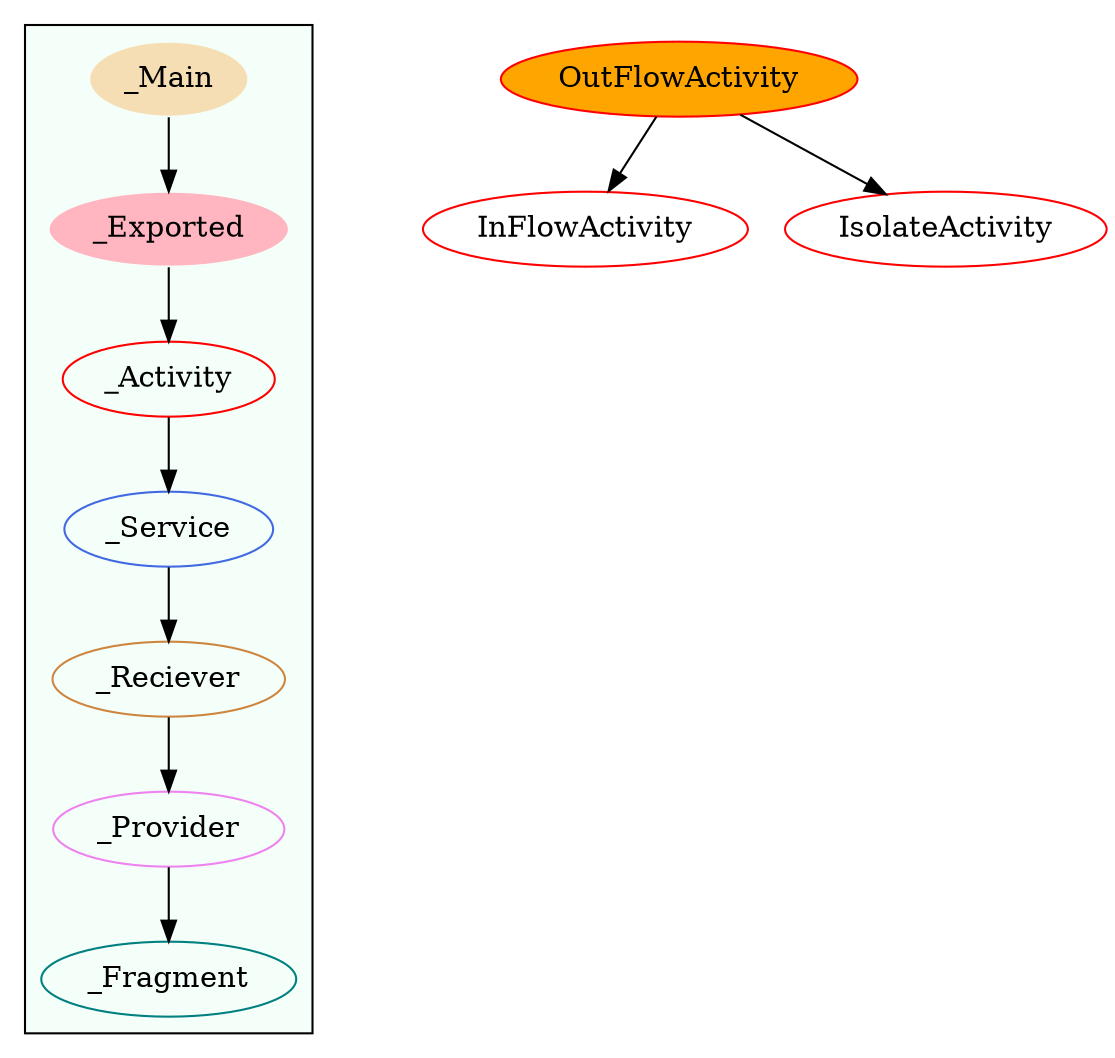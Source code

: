 digraph G {
subgraph cluster_legend{ 
bgcolor=mintcream;
_Activity[color = red];
_Service[color = royalblue];
_Provider[color = violet];
_Reciever[color = peru];
_Fragment[color = teal];
_Main[style=filled, fillcolor=wheat, color = mintcream];
_Exported[style=filled, fillcolor=lightpink, color = mintcream];
_Main -> _Exported -> _Activity -> _Service -> _Reciever -> _Provider -> _Fragment; 
}
OutFlowActivity[style=filled, fillcolor=orange, color = red];
InFlowActivity[color = red];
IsolateActivity[color = red];

 OutFlowActivity -> InFlowActivity
 OutFlowActivity -> IsolateActivity
}
